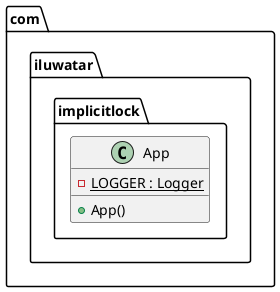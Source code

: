 @startuml
package com.iluwatar.implicitlock {
  class App {
    - LOGGER : Logger {static}
    + App()
  }
}
@enduml